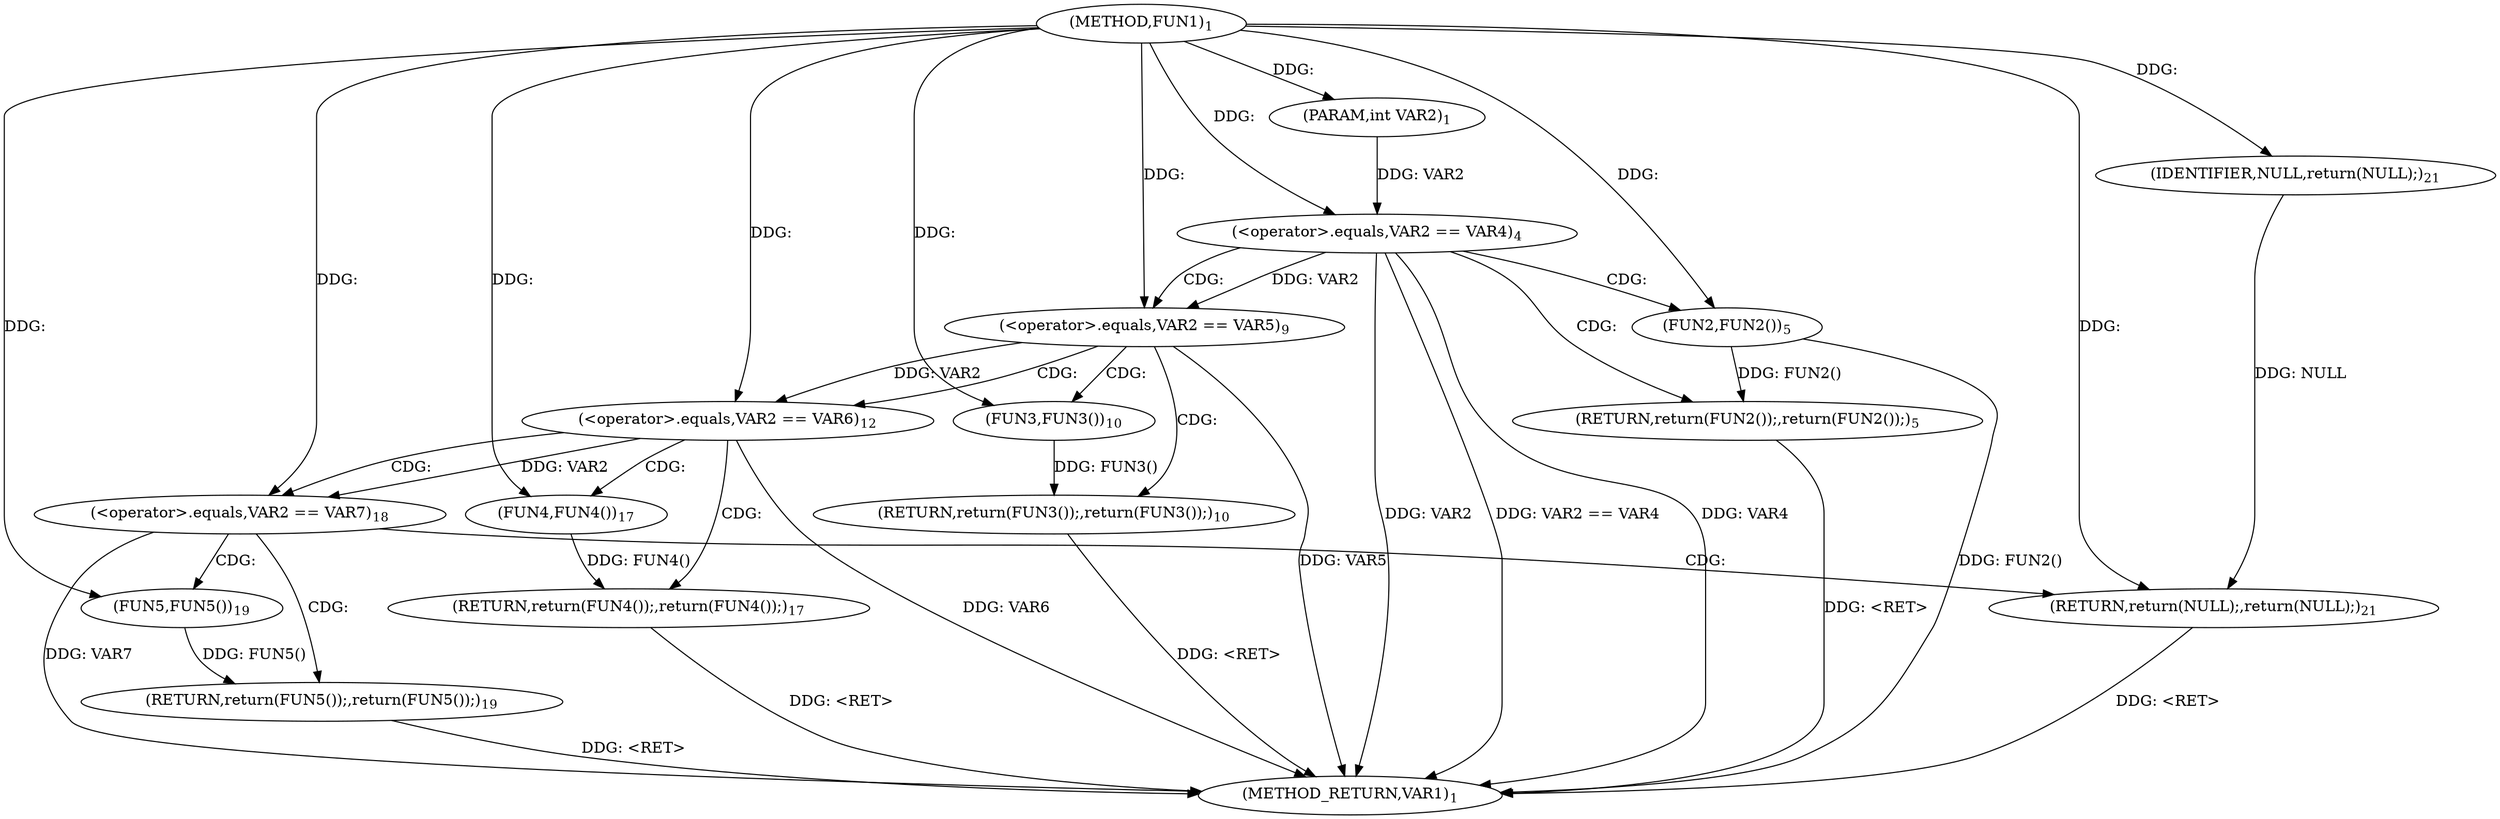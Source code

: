digraph "FUN1" {  
"8" [label = <(METHOD,FUN1)<SUB>1</SUB>> ]
"47" [label = <(METHOD_RETURN,VAR1)<SUB>1</SUB>> ]
"9" [label = <(PARAM,int VAR2)<SUB>1</SUB>> ]
"12" [label = <(&lt;operator&gt;.equals,VAR2 == VAR4)<SUB>4</SUB>> ]
"19" [label = <(&lt;operator&gt;.equals,VAR2 == VAR5)<SUB>9</SUB>> ]
"16" [label = <(RETURN,return(FUN2());,return(FUN2());)<SUB>5</SUB>> ]
"23" [label = <(RETURN,return(FUN3());,return(FUN3());)<SUB>10</SUB>> ]
"17" [label = <(FUN2,FUN2())<SUB>5</SUB>> ]
"24" [label = <(FUN3,FUN3())<SUB>10</SUB>> ]
"28" [label = <(&lt;operator&gt;.equals,VAR2 == VAR6)<SUB>12</SUB>> ]
"32" [label = <(RETURN,return(FUN4());,return(FUN4());)<SUB>17</SUB>> ]
"33" [label = <(FUN4,FUN4())<SUB>17</SUB>> ]
"37" [label = <(&lt;operator&gt;.equals,VAR2 == VAR7)<SUB>18</SUB>> ]
"41" [label = <(RETURN,return(FUN5());,return(FUN5());)<SUB>19</SUB>> ]
"42" [label = <(FUN5,FUN5())<SUB>19</SUB>> ]
"45" [label = <(RETURN,return(NULL);,return(NULL);)<SUB>21</SUB>> ]
"46" [label = <(IDENTIFIER,NULL,return(NULL);)<SUB>21</SUB>> ]
  "23" -> "47"  [ label = "DDG: &lt;RET&gt;"] 
  "32" -> "47"  [ label = "DDG: &lt;RET&gt;"] 
  "41" -> "47"  [ label = "DDG: &lt;RET&gt;"] 
  "45" -> "47"  [ label = "DDG: &lt;RET&gt;"] 
  "16" -> "47"  [ label = "DDG: &lt;RET&gt;"] 
  "12" -> "47"  [ label = "DDG: VAR2"] 
  "12" -> "47"  [ label = "DDG: VAR2 == VAR4"] 
  "17" -> "47"  [ label = "DDG: FUN2()"] 
  "37" -> "47"  [ label = "DDG: VAR7"] 
  "19" -> "47"  [ label = "DDG: VAR5"] 
  "28" -> "47"  [ label = "DDG: VAR6"] 
  "12" -> "47"  [ label = "DDG: VAR4"] 
  "8" -> "9"  [ label = "DDG: "] 
  "9" -> "12"  [ label = "DDG: VAR2"] 
  "8" -> "12"  [ label = "DDG: "] 
  "17" -> "16"  [ label = "DDG: FUN2()"] 
  "12" -> "19"  [ label = "DDG: VAR2"] 
  "8" -> "19"  [ label = "DDG: "] 
  "24" -> "23"  [ label = "DDG: FUN3()"] 
  "8" -> "17"  [ label = "DDG: "] 
  "8" -> "24"  [ label = "DDG: "] 
  "19" -> "28"  [ label = "DDG: VAR2"] 
  "8" -> "28"  [ label = "DDG: "] 
  "33" -> "32"  [ label = "DDG: FUN4()"] 
  "8" -> "33"  [ label = "DDG: "] 
  "28" -> "37"  [ label = "DDG: VAR2"] 
  "8" -> "37"  [ label = "DDG: "] 
  "42" -> "41"  [ label = "DDG: FUN5()"] 
  "8" -> "42"  [ label = "DDG: "] 
  "46" -> "45"  [ label = "DDG: NULL"] 
  "8" -> "45"  [ label = "DDG: "] 
  "8" -> "46"  [ label = "DDG: "] 
  "12" -> "16"  [ label = "CDG: "] 
  "12" -> "17"  [ label = "CDG: "] 
  "12" -> "19"  [ label = "CDG: "] 
  "19" -> "24"  [ label = "CDG: "] 
  "19" -> "23"  [ label = "CDG: "] 
  "19" -> "28"  [ label = "CDG: "] 
  "28" -> "32"  [ label = "CDG: "] 
  "28" -> "33"  [ label = "CDG: "] 
  "28" -> "37"  [ label = "CDG: "] 
  "37" -> "42"  [ label = "CDG: "] 
  "37" -> "41"  [ label = "CDG: "] 
  "37" -> "45"  [ label = "CDG: "] 
}
